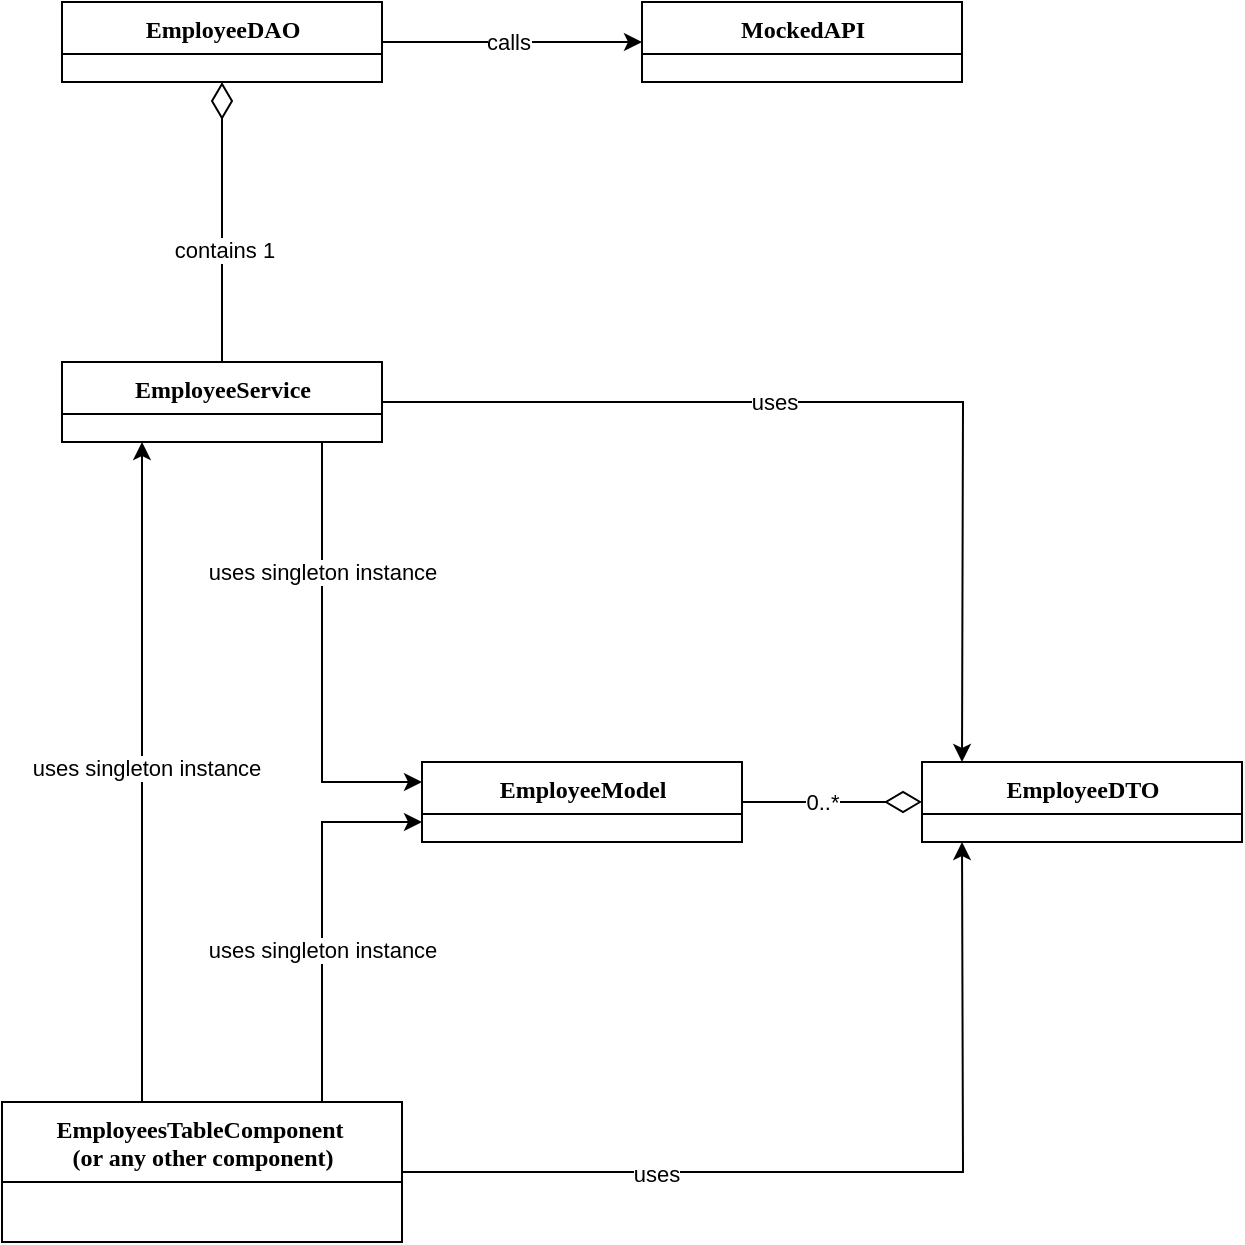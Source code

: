 <mxfile version="26.1.3">
  <diagram name="Page-1" id="9f46799a-70d6-7492-0946-bef42562c5a5">
    <mxGraphModel dx="1194" dy="1600" grid="1" gridSize="10" guides="1" tooltips="1" connect="1" arrows="1" fold="1" page="1" pageScale="1" pageWidth="1100" pageHeight="850" background="none" math="0" shadow="0">
      <root>
        <mxCell id="0" />
        <mxCell id="1" parent="0" />
        <mxCell id="b9SfL_vI9lznVfg9gyNj-30" style="edgeStyle=orthogonalEdgeStyle;rounded=0;orthogonalLoop=1;jettySize=auto;html=1;exitX=0.75;exitY=1;exitDx=0;exitDy=0;entryX=0;entryY=0.25;entryDx=0;entryDy=0;" edge="1" parent="1" source="78961159f06e98e8-17" target="78961159f06e98e8-30">
          <mxGeometry relative="1" as="geometry">
            <mxPoint x="490" y="350" as="targetPoint" />
            <Array as="points">
              <mxPoint x="460" y="180" />
              <mxPoint x="460" y="350" />
            </Array>
          </mxGeometry>
        </mxCell>
        <mxCell id="b9SfL_vI9lznVfg9gyNj-31" value="uses singleton instance" style="edgeLabel;html=1;align=center;verticalAlign=middle;resizable=0;points=[];" vertex="1" connectable="0" parent="b9SfL_vI9lznVfg9gyNj-30">
          <mxGeometry x="-0.348" relative="1" as="geometry">
            <mxPoint as="offset" />
          </mxGeometry>
        </mxCell>
        <mxCell id="78961159f06e98e8-17" value="EmployeeService" style="swimlane;html=1;fontStyle=1;align=center;verticalAlign=top;childLayout=stackLayout;horizontal=1;startSize=26;horizontalStack=0;resizeParent=1;resizeLast=0;collapsible=1;marginBottom=0;swimlaneFillColor=#ffffff;rounded=0;shadow=0;comic=0;labelBackgroundColor=none;strokeWidth=1;fillColor=none;fontFamily=Verdana;fontSize=12" parent="1" vertex="1">
          <mxGeometry x="330" y="140" width="160" height="40" as="geometry" />
        </mxCell>
        <mxCell id="78961159f06e98e8-30" value="EmployeeModel" style="swimlane;html=1;fontStyle=1;align=center;verticalAlign=top;childLayout=stackLayout;horizontal=1;startSize=26;horizontalStack=0;resizeParent=1;resizeLast=0;collapsible=1;marginBottom=0;swimlaneFillColor=#ffffff;rounded=0;shadow=0;comic=0;labelBackgroundColor=none;strokeWidth=1;fillColor=none;fontFamily=Verdana;fontSize=12" parent="1" vertex="1">
          <mxGeometry x="510" y="340" width="160" height="40" as="geometry" />
        </mxCell>
        <mxCell id="b9SfL_vI9lznVfg9gyNj-5" value="" style="edgeStyle=orthogonalEdgeStyle;rounded=0;orthogonalLoop=1;jettySize=auto;html=1;entryX=0.25;entryY=1;entryDx=0;entryDy=0;" edge="1" parent="1" source="b9SfL_vI9lznVfg9gyNj-3" target="78961159f06e98e8-17">
          <mxGeometry relative="1" as="geometry">
            <Array as="points">
              <mxPoint x="370" y="420" />
              <mxPoint x="370" y="420" />
            </Array>
          </mxGeometry>
        </mxCell>
        <mxCell id="b9SfL_vI9lznVfg9gyNj-6" value="uses singleton instance" style="edgeLabel;html=1;align=center;verticalAlign=middle;resizable=0;points=[];" vertex="1" connectable="0" parent="b9SfL_vI9lznVfg9gyNj-5">
          <mxGeometry x="0.012" y="-2" relative="1" as="geometry">
            <mxPoint as="offset" />
          </mxGeometry>
        </mxCell>
        <mxCell id="b9SfL_vI9lznVfg9gyNj-20" style="edgeStyle=orthogonalEdgeStyle;rounded=0;orthogonalLoop=1;jettySize=auto;html=1;" edge="1" parent="1" source="b9SfL_vI9lznVfg9gyNj-3">
          <mxGeometry relative="1" as="geometry">
            <mxPoint x="780" y="380" as="targetPoint" />
          </mxGeometry>
        </mxCell>
        <mxCell id="b9SfL_vI9lznVfg9gyNj-23" value="uses" style="edgeLabel;html=1;align=center;verticalAlign=middle;resizable=0;points=[];" vertex="1" connectable="0" parent="b9SfL_vI9lznVfg9gyNj-20">
          <mxGeometry x="-0.429" y="-1" relative="1" as="geometry">
            <mxPoint as="offset" />
          </mxGeometry>
        </mxCell>
        <mxCell id="b9SfL_vI9lznVfg9gyNj-28" style="edgeStyle=orthogonalEdgeStyle;rounded=0;orthogonalLoop=1;jettySize=auto;html=1;exitX=0.5;exitY=0;exitDx=0;exitDy=0;entryX=0;entryY=0.75;entryDx=0;entryDy=0;" edge="1" parent="1" source="b9SfL_vI9lznVfg9gyNj-3" target="78961159f06e98e8-30">
          <mxGeometry relative="1" as="geometry">
            <Array as="points">
              <mxPoint x="460" y="510" />
              <mxPoint x="460" y="370" />
            </Array>
          </mxGeometry>
        </mxCell>
        <mxCell id="b9SfL_vI9lznVfg9gyNj-29" value="uses singleton instance" style="edgeLabel;html=1;align=center;verticalAlign=middle;resizable=0;points=[];" vertex="1" connectable="0" parent="b9SfL_vI9lznVfg9gyNj-28">
          <mxGeometry x="0.088" relative="1" as="geometry">
            <mxPoint as="offset" />
          </mxGeometry>
        </mxCell>
        <mxCell id="b9SfL_vI9lznVfg9gyNj-3" value="&lt;div&gt;EmployeesTableComponent&amp;nbsp;&lt;/div&gt;&lt;div&gt;(or any other component)&lt;/div&gt;" style="swimlane;html=1;fontStyle=1;align=center;verticalAlign=top;childLayout=stackLayout;horizontal=1;startSize=40;horizontalStack=0;resizeParent=1;resizeLast=0;collapsible=1;marginBottom=0;swimlaneFillColor=#ffffff;rounded=0;shadow=0;comic=0;labelBackgroundColor=none;strokeWidth=1;fillColor=none;fontFamily=Verdana;fontSize=12" vertex="1" parent="1">
          <mxGeometry x="300" y="510" width="200" height="70" as="geometry" />
        </mxCell>
        <mxCell id="b9SfL_vI9lznVfg9gyNj-14" style="edgeStyle=orthogonalEdgeStyle;rounded=0;orthogonalLoop=1;jettySize=auto;html=1;entryX=0;entryY=0.5;entryDx=0;entryDy=0;" edge="1" parent="1" source="b9SfL_vI9lznVfg9gyNj-9" target="b9SfL_vI9lznVfg9gyNj-10">
          <mxGeometry relative="1" as="geometry" />
        </mxCell>
        <mxCell id="b9SfL_vI9lznVfg9gyNj-15" value="calls" style="edgeLabel;html=1;align=center;verticalAlign=middle;resizable=0;points=[];" vertex="1" connectable="0" parent="b9SfL_vI9lznVfg9gyNj-14">
          <mxGeometry x="-0.031" y="-2" relative="1" as="geometry">
            <mxPoint y="-2" as="offset" />
          </mxGeometry>
        </mxCell>
        <mxCell id="b9SfL_vI9lznVfg9gyNj-9" value="EmployeeDAO" style="swimlane;html=1;fontStyle=1;align=center;verticalAlign=top;childLayout=stackLayout;horizontal=1;startSize=26;horizontalStack=0;resizeParent=1;resizeLast=0;collapsible=1;marginBottom=0;swimlaneFillColor=#ffffff;rounded=0;shadow=0;comic=0;labelBackgroundColor=none;strokeWidth=1;fillColor=none;fontFamily=Verdana;fontSize=12" vertex="1" parent="1">
          <mxGeometry x="330" y="-40" width="160" height="40" as="geometry" />
        </mxCell>
        <mxCell id="b9SfL_vI9lznVfg9gyNj-10" value="MockedAPI" style="swimlane;html=1;fontStyle=1;align=center;verticalAlign=top;childLayout=stackLayout;horizontal=1;startSize=26;horizontalStack=0;resizeParent=1;resizeLast=0;collapsible=1;marginBottom=0;swimlaneFillColor=#ffffff;rounded=0;shadow=0;comic=0;labelBackgroundColor=none;strokeWidth=1;fillColor=none;fontFamily=Verdana;fontSize=12" vertex="1" parent="1">
          <mxGeometry x="620" y="-40" width="160" height="40" as="geometry" />
        </mxCell>
        <mxCell id="b9SfL_vI9lznVfg9gyNj-12" style="edgeStyle=elbowEdgeStyle;html=1;labelBackgroundColor=none;startFill=0;startSize=8;endArrow=diamondThin;endFill=0;endSize=16;fontFamily=Verdana;fontSize=12;elbow=vertical;entryX=0.5;entryY=1;entryDx=0;entryDy=0;exitX=0.5;exitY=0;exitDx=0;exitDy=0;" edge="1" parent="1" source="78961159f06e98e8-17" target="b9SfL_vI9lznVfg9gyNj-9">
          <mxGeometry relative="1" as="geometry">
            <mxPoint x="410" y="130" as="sourcePoint" />
            <mxPoint x="600" y="350" as="targetPoint" />
          </mxGeometry>
        </mxCell>
        <mxCell id="b9SfL_vI9lznVfg9gyNj-13" value="contains 1" style="edgeLabel;html=1;align=center;verticalAlign=middle;resizable=0;points=[];" vertex="1" connectable="0" parent="b9SfL_vI9lznVfg9gyNj-12">
          <mxGeometry x="-0.194" y="-1" relative="1" as="geometry">
            <mxPoint as="offset" />
          </mxGeometry>
        </mxCell>
        <mxCell id="b9SfL_vI9lznVfg9gyNj-16" value="EmployeeDTO" style="swimlane;html=1;fontStyle=1;align=center;verticalAlign=top;childLayout=stackLayout;horizontal=1;startSize=26;horizontalStack=0;resizeParent=1;resizeLast=0;collapsible=1;marginBottom=0;swimlaneFillColor=#ffffff;rounded=0;shadow=0;comic=0;labelBackgroundColor=none;strokeWidth=1;fillColor=none;fontFamily=Verdana;fontSize=12" vertex="1" parent="1">
          <mxGeometry x="760" y="340" width="160" height="40" as="geometry" />
        </mxCell>
        <mxCell id="b9SfL_vI9lznVfg9gyNj-17" style="edgeStyle=elbowEdgeStyle;html=1;labelBackgroundColor=none;startFill=0;startSize=8;endArrow=diamondThin;endFill=0;endSize=16;fontFamily=Verdana;fontSize=12;elbow=vertical;exitX=1;exitY=0.5;exitDx=0;exitDy=0;entryX=0;entryY=0.5;entryDx=0;entryDy=0;" edge="1" parent="1" source="78961159f06e98e8-30" target="b9SfL_vI9lznVfg9gyNj-16">
          <mxGeometry relative="1" as="geometry">
            <mxPoint x="410" y="520" as="sourcePoint" />
            <mxPoint x="600" y="390" as="targetPoint" />
          </mxGeometry>
        </mxCell>
        <mxCell id="b9SfL_vI9lznVfg9gyNj-19" value="0..*" style="edgeLabel;html=1;align=center;verticalAlign=middle;resizable=0;points=[];" vertex="1" connectable="0" parent="b9SfL_vI9lznVfg9gyNj-17">
          <mxGeometry x="-0.289" y="-2" relative="1" as="geometry">
            <mxPoint x="8" y="-2" as="offset" />
          </mxGeometry>
        </mxCell>
        <mxCell id="b9SfL_vI9lznVfg9gyNj-21" style="edgeStyle=orthogonalEdgeStyle;rounded=0;orthogonalLoop=1;jettySize=auto;html=1;entryX=0.194;entryY=0.025;entryDx=0;entryDy=0;entryPerimeter=0;exitX=1;exitY=0.5;exitDx=0;exitDy=0;" edge="1" parent="1" source="78961159f06e98e8-17">
          <mxGeometry relative="1" as="geometry">
            <mxPoint x="560" y="160" as="sourcePoint" />
            <mxPoint x="780" y="340" as="targetPoint" />
          </mxGeometry>
        </mxCell>
        <mxCell id="b9SfL_vI9lznVfg9gyNj-22" value="uses" style="edgeLabel;html=1;align=center;verticalAlign=middle;resizable=0;points=[];" vertex="1" connectable="0" parent="b9SfL_vI9lznVfg9gyNj-21">
          <mxGeometry x="-0.17" y="-2" relative="1" as="geometry">
            <mxPoint y="-2" as="offset" />
          </mxGeometry>
        </mxCell>
      </root>
    </mxGraphModel>
  </diagram>
</mxfile>
